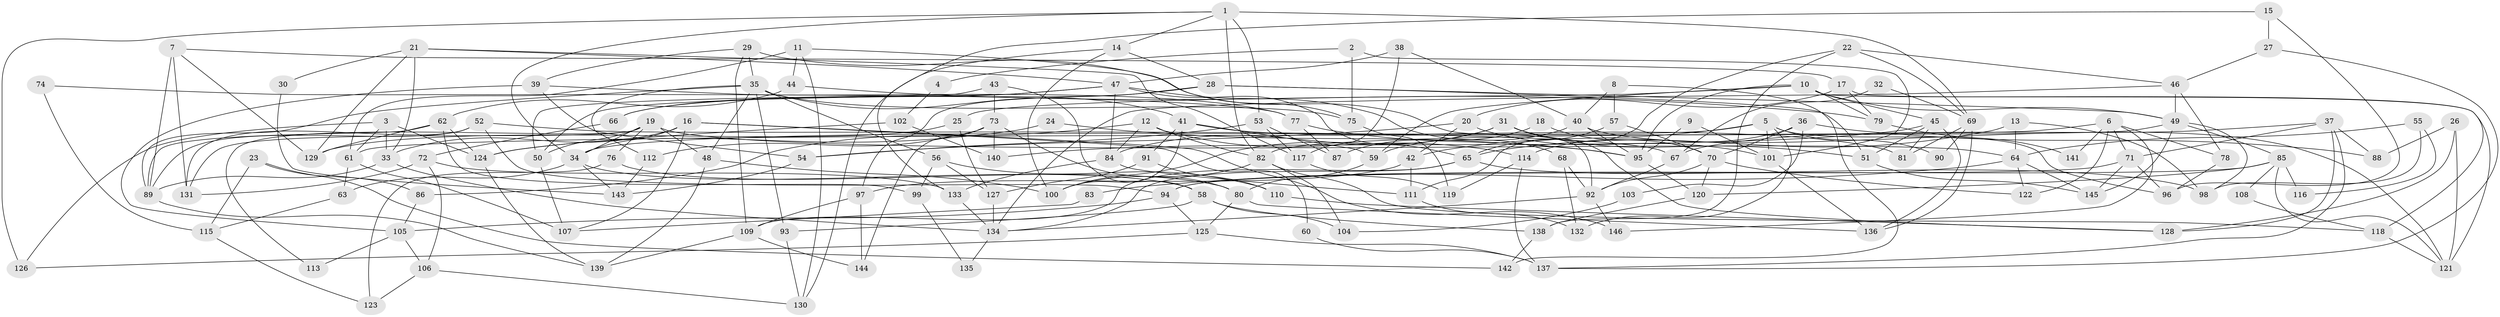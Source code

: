 // coarse degree distribution, {4: 0.29411764705882354, 2: 0.08823529411764706, 3: 0.23529411764705882, 5: 0.22549019607843138, 8: 0.029411764705882353, 9: 0.049019607843137254, 6: 0.029411764705882353, 7: 0.0196078431372549, 17: 0.00980392156862745, 13: 0.00980392156862745, 10: 0.00980392156862745}
// Generated by graph-tools (version 1.1) at 2025/52/03/04/25 21:52:25]
// undirected, 146 vertices, 292 edges
graph export_dot {
graph [start="1"]
  node [color=gray90,style=filled];
  1;
  2;
  3;
  4;
  5;
  6;
  7;
  8;
  9;
  10;
  11;
  12;
  13;
  14;
  15;
  16;
  17;
  18;
  19;
  20;
  21;
  22;
  23;
  24;
  25;
  26;
  27;
  28;
  29;
  30;
  31;
  32;
  33;
  34;
  35;
  36;
  37;
  38;
  39;
  40;
  41;
  42;
  43;
  44;
  45;
  46;
  47;
  48;
  49;
  50;
  51;
  52;
  53;
  54;
  55;
  56;
  57;
  58;
  59;
  60;
  61;
  62;
  63;
  64;
  65;
  66;
  67;
  68;
  69;
  70;
  71;
  72;
  73;
  74;
  75;
  76;
  77;
  78;
  79;
  80;
  81;
  82;
  83;
  84;
  85;
  86;
  87;
  88;
  89;
  90;
  91;
  92;
  93;
  94;
  95;
  96;
  97;
  98;
  99;
  100;
  101;
  102;
  103;
  104;
  105;
  106;
  107;
  108;
  109;
  110;
  111;
  112;
  113;
  114;
  115;
  116;
  117;
  118;
  119;
  120;
  121;
  122;
  123;
  124;
  125;
  126;
  127;
  128;
  129;
  130;
  131;
  132;
  133;
  134;
  135;
  136;
  137;
  138;
  139;
  140;
  141;
  142;
  143;
  144;
  145;
  146;
  1 -- 82;
  1 -- 69;
  1 -- 14;
  1 -- 34;
  1 -- 53;
  1 -- 126;
  2 -- 101;
  2 -- 75;
  2 -- 4;
  3 -- 33;
  3 -- 61;
  3 -- 124;
  3 -- 126;
  4 -- 102;
  5 -- 96;
  5 -- 34;
  5 -- 42;
  5 -- 90;
  5 -- 101;
  5 -- 132;
  6 -- 82;
  6 -- 71;
  6 -- 78;
  6 -- 122;
  6 -- 141;
  6 -- 146;
  7 -- 131;
  7 -- 89;
  7 -- 17;
  7 -- 129;
  8 -- 57;
  8 -- 40;
  8 -- 142;
  9 -- 95;
  9 -- 101;
  10 -- 45;
  10 -- 79;
  10 -- 25;
  10 -- 49;
  10 -- 59;
  10 -- 95;
  10 -- 121;
  11 -- 130;
  11 -- 75;
  11 -- 44;
  11 -- 61;
  12 -- 82;
  12 -- 84;
  12 -- 86;
  12 -- 114;
  13 -- 64;
  13 -- 65;
  13 -- 98;
  14 -- 100;
  14 -- 28;
  14 -- 130;
  15 -- 27;
  15 -- 133;
  15 -- 96;
  16 -- 33;
  16 -- 34;
  16 -- 60;
  16 -- 107;
  16 -- 146;
  17 -- 20;
  17 -- 79;
  17 -- 118;
  18 -- 87;
  18 -- 70;
  19 -- 50;
  19 -- 64;
  19 -- 34;
  19 -- 48;
  19 -- 76;
  19 -- 113;
  19 -- 131;
  20 -- 54;
  20 -- 101;
  20 -- 42;
  21 -- 33;
  21 -- 117;
  21 -- 30;
  21 -- 47;
  21 -- 129;
  22 -- 111;
  22 -- 46;
  22 -- 69;
  22 -- 138;
  23 -- 115;
  23 -- 142;
  23 -- 86;
  24 -- 95;
  24 -- 124;
  25 -- 129;
  25 -- 127;
  26 -- 128;
  26 -- 121;
  26 -- 88;
  27 -- 137;
  27 -- 46;
  28 -- 97;
  28 -- 49;
  28 -- 51;
  28 -- 66;
  29 -- 35;
  29 -- 109;
  29 -- 39;
  29 -- 92;
  30 -- 143;
  31 -- 84;
  31 -- 100;
  31 -- 51;
  31 -- 128;
  32 -- 69;
  32 -- 67;
  33 -- 134;
  33 -- 89;
  34 -- 58;
  34 -- 63;
  34 -- 143;
  35 -- 89;
  35 -- 48;
  35 -- 41;
  35 -- 56;
  35 -- 75;
  35 -- 93;
  35 -- 112;
  36 -- 88;
  36 -- 114;
  36 -- 70;
  36 -- 103;
  37 -- 71;
  37 -- 128;
  37 -- 67;
  37 -- 88;
  37 -- 137;
  38 -- 47;
  38 -- 40;
  38 -- 117;
  39 -- 105;
  39 -- 54;
  39 -- 77;
  40 -- 121;
  40 -- 95;
  40 -- 59;
  41 -- 59;
  41 -- 81;
  41 -- 91;
  41 -- 100;
  42 -- 97;
  42 -- 111;
  43 -- 50;
  43 -- 58;
  43 -- 73;
  44 -- 62;
  44 -- 79;
  45 -- 51;
  45 -- 136;
  45 -- 81;
  45 -- 140;
  46 -- 49;
  46 -- 134;
  46 -- 78;
  47 -- 65;
  47 -- 50;
  47 -- 66;
  47 -- 68;
  47 -- 84;
  48 -- 139;
  48 -- 100;
  49 -- 61;
  49 -- 85;
  49 -- 98;
  49 -- 145;
  50 -- 107;
  51 -- 145;
  52 -- 94;
  52 -- 67;
  52 -- 89;
  52 -- 131;
  53 -- 54;
  53 -- 87;
  53 -- 117;
  54 -- 143;
  55 -- 98;
  55 -- 64;
  55 -- 116;
  56 -- 127;
  56 -- 99;
  56 -- 110;
  57 -- 70;
  57 -- 65;
  58 -- 93;
  58 -- 104;
  58 -- 138;
  59 -- 80;
  60 -- 137;
  61 -- 63;
  61 -- 107;
  62 -- 89;
  62 -- 129;
  62 -- 99;
  62 -- 124;
  63 -- 115;
  64 -- 145;
  64 -- 122;
  64 -- 83;
  65 -- 134;
  65 -- 98;
  65 -- 109;
  66 -- 72;
  67 -- 92;
  68 -- 92;
  68 -- 132;
  69 -- 81;
  69 -- 90;
  69 -- 136;
  70 -- 92;
  70 -- 120;
  70 -- 122;
  71 -- 96;
  71 -- 145;
  71 -- 94;
  72 -- 131;
  72 -- 106;
  72 -- 133;
  73 -- 80;
  73 -- 112;
  73 -- 140;
  73 -- 144;
  74 -- 115;
  74 -- 77;
  75 -- 119;
  76 -- 80;
  76 -- 123;
  77 -- 95;
  77 -- 87;
  78 -- 96;
  79 -- 141;
  80 -- 125;
  80 -- 136;
  82 -- 100;
  82 -- 118;
  82 -- 104;
  83 -- 107;
  84 -- 111;
  84 -- 133;
  85 -- 120;
  85 -- 94;
  85 -- 108;
  85 -- 116;
  85 -- 121;
  86 -- 105;
  89 -- 139;
  91 -- 127;
  91 -- 110;
  92 -- 146;
  92 -- 134;
  93 -- 130;
  94 -- 105;
  94 -- 125;
  95 -- 120;
  97 -- 144;
  97 -- 109;
  99 -- 135;
  101 -- 136;
  102 -- 124;
  102 -- 140;
  103 -- 104;
  105 -- 106;
  105 -- 113;
  106 -- 123;
  106 -- 130;
  108 -- 118;
  109 -- 139;
  109 -- 144;
  110 -- 128;
  111 -- 132;
  112 -- 143;
  114 -- 137;
  114 -- 119;
  115 -- 123;
  117 -- 119;
  118 -- 121;
  120 -- 138;
  124 -- 139;
  125 -- 126;
  125 -- 137;
  127 -- 134;
  133 -- 134;
  134 -- 135;
  138 -- 142;
}
